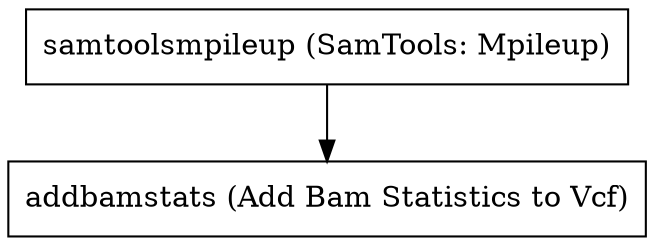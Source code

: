 // Annotate Bam Stats to Germline Vcf Workflow
digraph AddBamStatsGermline {
	node [shape=record]
	samtoolsmpileup [label="samtoolsmpileup (SamTools: Mpileup)"]
	addbamstats [label="addbamstats (Add Bam Statistics to Vcf)"]
	samtoolsmpileup -> addbamstats
}
